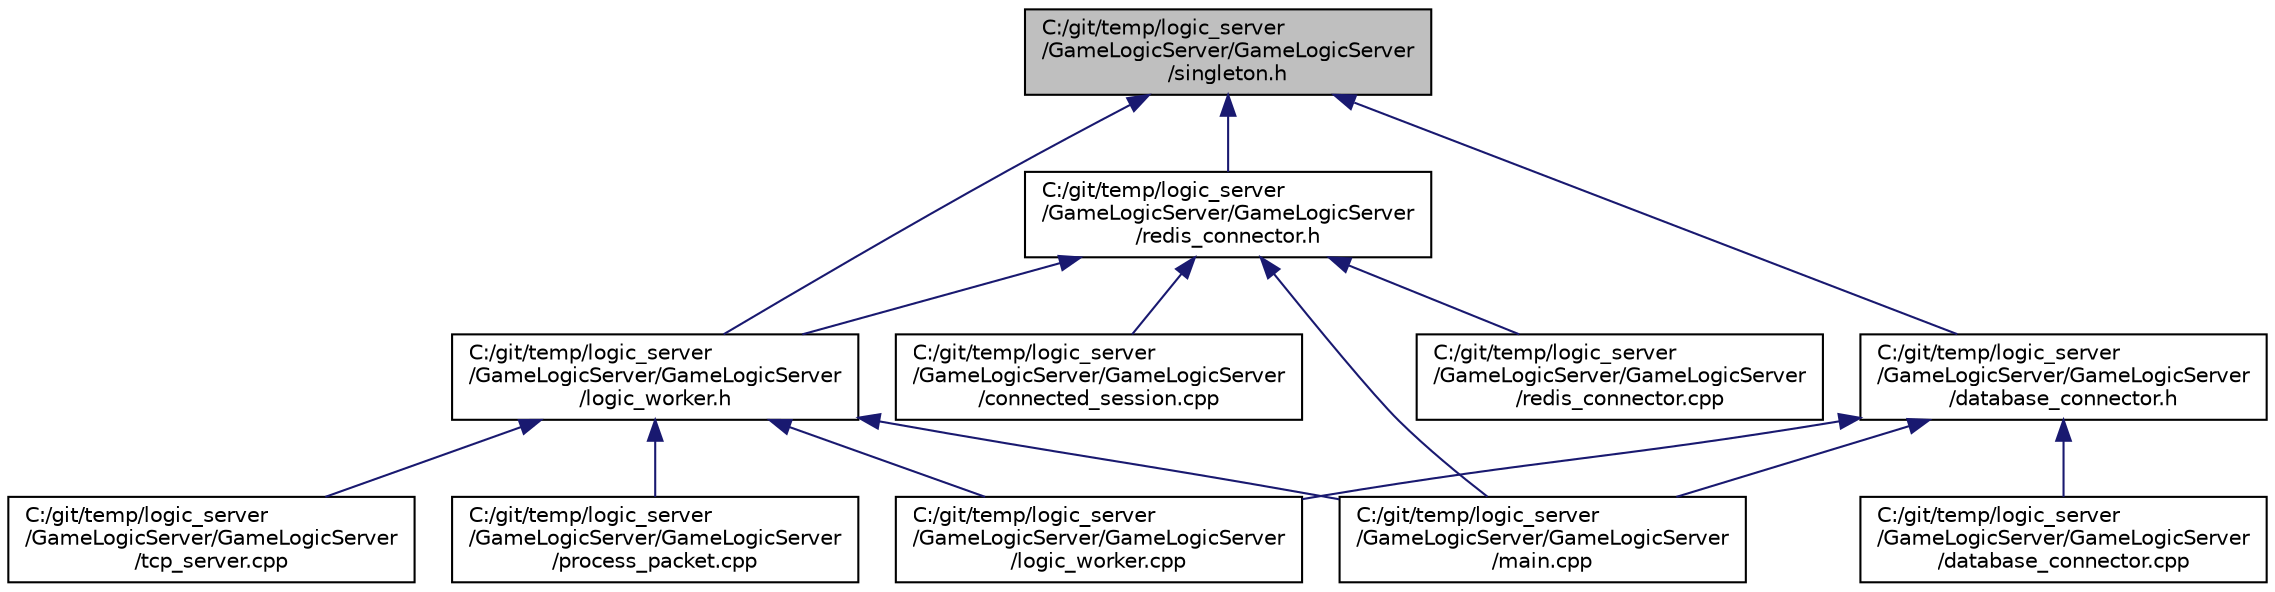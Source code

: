digraph "C:/git/temp/logic_server/GameLogicServer/GameLogicServer/singleton.h"
{
  edge [fontname="Helvetica",fontsize="10",labelfontname="Helvetica",labelfontsize="10"];
  node [fontname="Helvetica",fontsize="10",shape=record];
  Node49 [label="C:/git/temp/logic_server\l/GameLogicServer/GameLogicServer\l/singleton.h",height=0.2,width=0.4,color="black", fillcolor="grey75", style="filled", fontcolor="black"];
  Node49 -> Node50 [dir="back",color="midnightblue",fontsize="10",style="solid",fontname="Helvetica"];
  Node50 [label="C:/git/temp/logic_server\l/GameLogicServer/GameLogicServer\l/redis_connector.h",height=0.2,width=0.4,color="black", fillcolor="white", style="filled",URL="$redis__connector_8h.html"];
  Node50 -> Node51 [dir="back",color="midnightblue",fontsize="10",style="solid",fontname="Helvetica"];
  Node51 [label="C:/git/temp/logic_server\l/GameLogicServer/GameLogicServer\l/connected_session.cpp",height=0.2,width=0.4,color="black", fillcolor="white", style="filled",URL="$connected__session_8cpp.html"];
  Node50 -> Node52 [dir="back",color="midnightblue",fontsize="10",style="solid",fontname="Helvetica"];
  Node52 [label="C:/git/temp/logic_server\l/GameLogicServer/GameLogicServer\l/logic_worker.h",height=0.2,width=0.4,color="black", fillcolor="white", style="filled",URL="$logic__worker_8h.html"];
  Node52 -> Node53 [dir="back",color="midnightblue",fontsize="10",style="solid",fontname="Helvetica"];
  Node53 [label="C:/git/temp/logic_server\l/GameLogicServer/GameLogicServer\l/logic_worker.cpp",height=0.2,width=0.4,color="black", fillcolor="white", style="filled",URL="$logic__worker_8cpp.html"];
  Node52 -> Node54 [dir="back",color="midnightblue",fontsize="10",style="solid",fontname="Helvetica"];
  Node54 [label="C:/git/temp/logic_server\l/GameLogicServer/GameLogicServer\l/main.cpp",height=0.2,width=0.4,color="black", fillcolor="white", style="filled",URL="$main_8cpp.html"];
  Node52 -> Node55 [dir="back",color="midnightblue",fontsize="10",style="solid",fontname="Helvetica"];
  Node55 [label="C:/git/temp/logic_server\l/GameLogicServer/GameLogicServer\l/process_packet.cpp",height=0.2,width=0.4,color="black", fillcolor="white", style="filled",URL="$process__packet_8cpp.html"];
  Node52 -> Node56 [dir="back",color="midnightblue",fontsize="10",style="solid",fontname="Helvetica"];
  Node56 [label="C:/git/temp/logic_server\l/GameLogicServer/GameLogicServer\l/tcp_server.cpp",height=0.2,width=0.4,color="black", fillcolor="white", style="filled",URL="$tcp__server_8cpp.html"];
  Node50 -> Node54 [dir="back",color="midnightblue",fontsize="10",style="solid",fontname="Helvetica"];
  Node50 -> Node57 [dir="back",color="midnightblue",fontsize="10",style="solid",fontname="Helvetica"];
  Node57 [label="C:/git/temp/logic_server\l/GameLogicServer/GameLogicServer\l/redis_connector.cpp",height=0.2,width=0.4,color="black", fillcolor="white", style="filled",URL="$redis__connector_8cpp.html"];
  Node49 -> Node58 [dir="back",color="midnightblue",fontsize="10",style="solid",fontname="Helvetica"];
  Node58 [label="C:/git/temp/logic_server\l/GameLogicServer/GameLogicServer\l/database_connector.h",height=0.2,width=0.4,color="black", fillcolor="white", style="filled",URL="$database__connector_8h.html"];
  Node58 -> Node59 [dir="back",color="midnightblue",fontsize="10",style="solid",fontname="Helvetica"];
  Node59 [label="C:/git/temp/logic_server\l/GameLogicServer/GameLogicServer\l/database_connector.cpp",height=0.2,width=0.4,color="black", fillcolor="white", style="filled",URL="$database__connector_8cpp.html"];
  Node58 -> Node53 [dir="back",color="midnightblue",fontsize="10",style="solid",fontname="Helvetica"];
  Node58 -> Node54 [dir="back",color="midnightblue",fontsize="10",style="solid",fontname="Helvetica"];
  Node49 -> Node52 [dir="back",color="midnightblue",fontsize="10",style="solid",fontname="Helvetica"];
}
